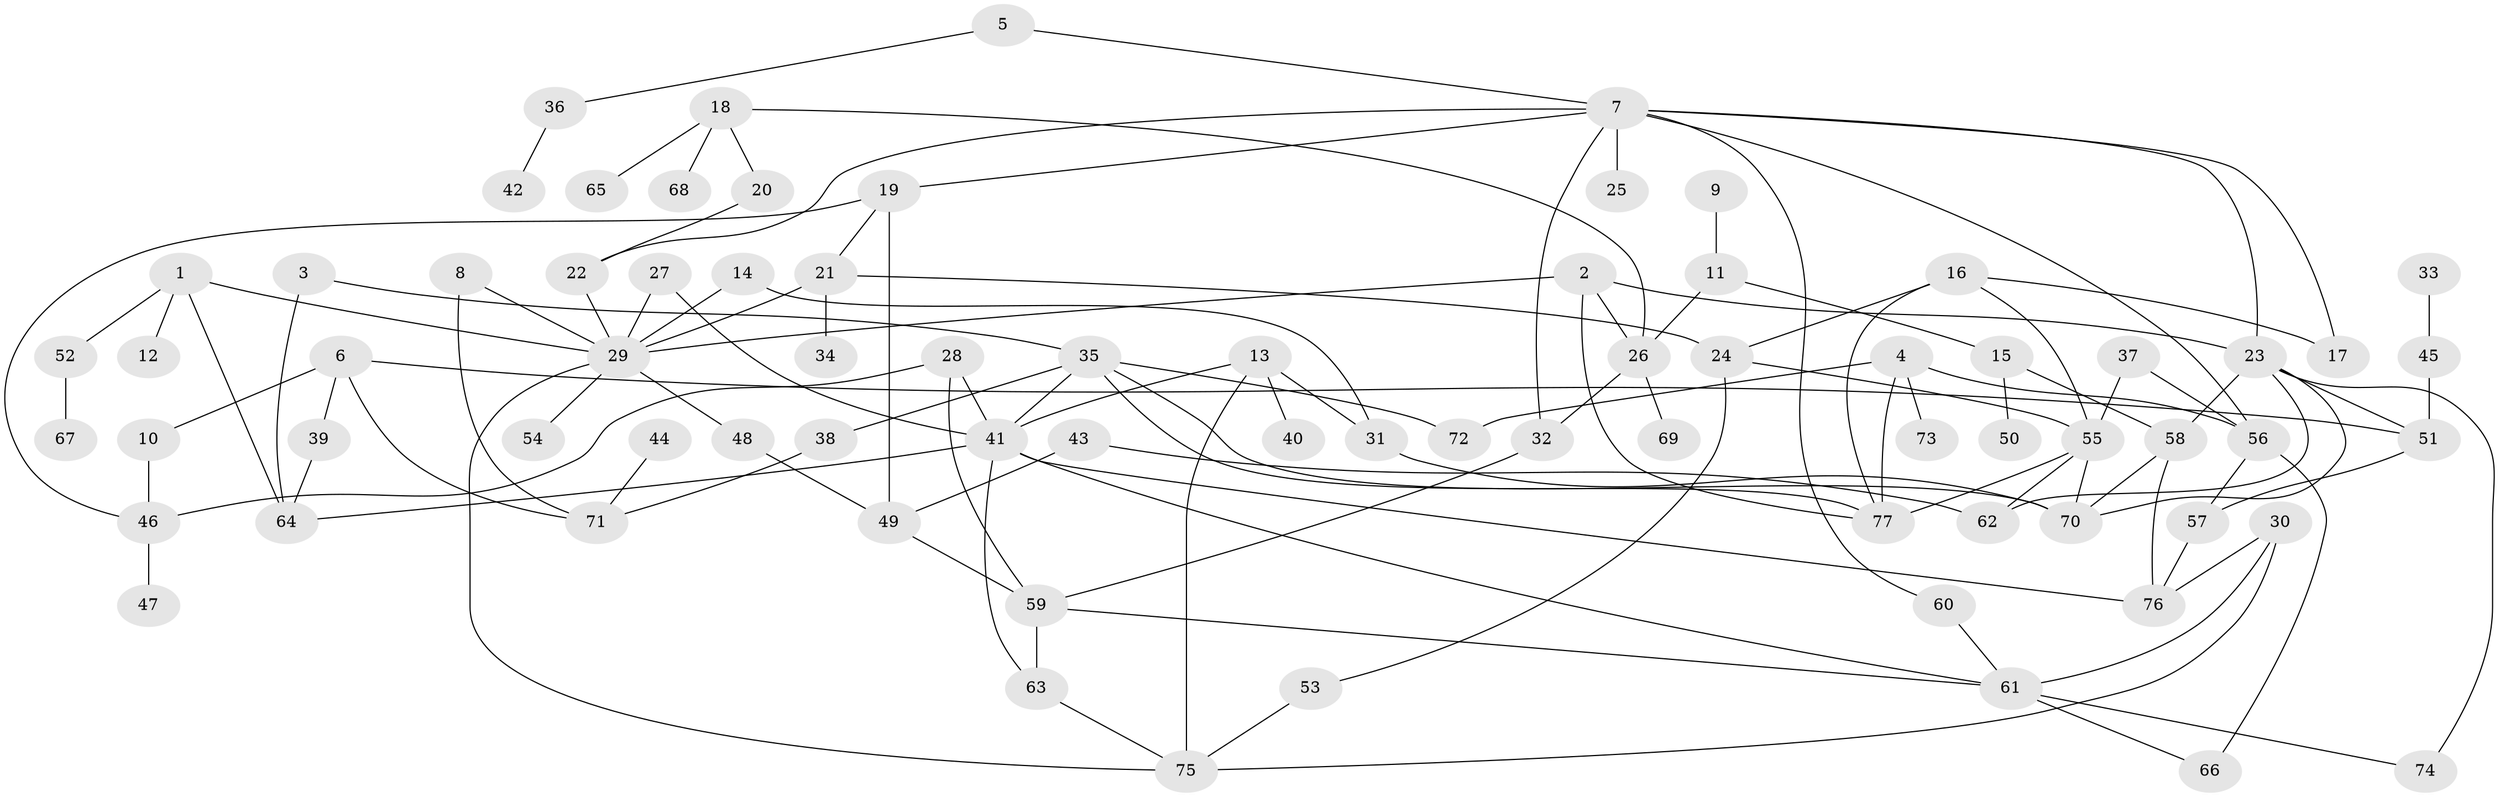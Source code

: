 // original degree distribution, {5: 0.07874015748031496, 11: 0.007874015748031496, 6: 0.03937007874015748, 10: 0.007874015748031496, 1: 0.2992125984251969, 4: 0.11811023622047244, 3: 0.14173228346456693, 2: 0.2992125984251969, 9: 0.007874015748031496}
// Generated by graph-tools (version 1.1) at 2025/36/03/04/25 23:36:00]
// undirected, 77 vertices, 119 edges
graph export_dot {
  node [color=gray90,style=filled];
  1;
  2;
  3;
  4;
  5;
  6;
  7;
  8;
  9;
  10;
  11;
  12;
  13;
  14;
  15;
  16;
  17;
  18;
  19;
  20;
  21;
  22;
  23;
  24;
  25;
  26;
  27;
  28;
  29;
  30;
  31;
  32;
  33;
  34;
  35;
  36;
  37;
  38;
  39;
  40;
  41;
  42;
  43;
  44;
  45;
  46;
  47;
  48;
  49;
  50;
  51;
  52;
  53;
  54;
  55;
  56;
  57;
  58;
  59;
  60;
  61;
  62;
  63;
  64;
  65;
  66;
  67;
  68;
  69;
  70;
  71;
  72;
  73;
  74;
  75;
  76;
  77;
  1 -- 12 [weight=1.0];
  1 -- 29 [weight=1.0];
  1 -- 52 [weight=1.0];
  1 -- 64 [weight=1.0];
  2 -- 23 [weight=1.0];
  2 -- 26 [weight=1.0];
  2 -- 29 [weight=1.0];
  2 -- 77 [weight=1.0];
  3 -- 35 [weight=1.0];
  3 -- 64 [weight=1.0];
  4 -- 56 [weight=1.0];
  4 -- 72 [weight=1.0];
  4 -- 73 [weight=1.0];
  4 -- 77 [weight=1.0];
  5 -- 7 [weight=1.0];
  5 -- 36 [weight=1.0];
  6 -- 10 [weight=1.0];
  6 -- 39 [weight=1.0];
  6 -- 51 [weight=1.0];
  6 -- 71 [weight=1.0];
  7 -- 17 [weight=1.0];
  7 -- 19 [weight=1.0];
  7 -- 22 [weight=1.0];
  7 -- 23 [weight=1.0];
  7 -- 25 [weight=1.0];
  7 -- 32 [weight=1.0];
  7 -- 56 [weight=1.0];
  7 -- 60 [weight=1.0];
  8 -- 29 [weight=1.0];
  8 -- 71 [weight=1.0];
  9 -- 11 [weight=1.0];
  10 -- 46 [weight=1.0];
  11 -- 15 [weight=1.0];
  11 -- 26 [weight=1.0];
  13 -- 31 [weight=1.0];
  13 -- 40 [weight=1.0];
  13 -- 41 [weight=1.0];
  13 -- 75 [weight=1.0];
  14 -- 29 [weight=1.0];
  14 -- 31 [weight=1.0];
  15 -- 50 [weight=1.0];
  15 -- 58 [weight=1.0];
  16 -- 17 [weight=1.0];
  16 -- 24 [weight=1.0];
  16 -- 55 [weight=1.0];
  16 -- 77 [weight=1.0];
  18 -- 20 [weight=1.0];
  18 -- 26 [weight=1.0];
  18 -- 65 [weight=1.0];
  18 -- 68 [weight=1.0];
  19 -- 21 [weight=1.0];
  19 -- 46 [weight=1.0];
  19 -- 49 [weight=1.0];
  20 -- 22 [weight=1.0];
  21 -- 24 [weight=1.0];
  21 -- 29 [weight=1.0];
  21 -- 34 [weight=1.0];
  22 -- 29 [weight=1.0];
  23 -- 51 [weight=1.0];
  23 -- 58 [weight=1.0];
  23 -- 62 [weight=1.0];
  23 -- 70 [weight=1.0];
  23 -- 74 [weight=1.0];
  24 -- 53 [weight=1.0];
  24 -- 55 [weight=1.0];
  26 -- 32 [weight=1.0];
  26 -- 69 [weight=1.0];
  27 -- 29 [weight=1.0];
  27 -- 41 [weight=1.0];
  28 -- 41 [weight=1.0];
  28 -- 46 [weight=1.0];
  28 -- 59 [weight=1.0];
  29 -- 48 [weight=1.0];
  29 -- 54 [weight=1.0];
  29 -- 75 [weight=1.0];
  30 -- 61 [weight=1.0];
  30 -- 75 [weight=1.0];
  30 -- 76 [weight=1.0];
  31 -- 70 [weight=1.0];
  32 -- 59 [weight=1.0];
  33 -- 45 [weight=1.0];
  35 -- 38 [weight=1.0];
  35 -- 41 [weight=1.0];
  35 -- 70 [weight=1.0];
  35 -- 72 [weight=1.0];
  35 -- 77 [weight=1.0];
  36 -- 42 [weight=1.0];
  37 -- 55 [weight=1.0];
  37 -- 56 [weight=1.0];
  38 -- 71 [weight=1.0];
  39 -- 64 [weight=1.0];
  41 -- 61 [weight=1.0];
  41 -- 63 [weight=1.0];
  41 -- 64 [weight=1.0];
  41 -- 76 [weight=1.0];
  43 -- 49 [weight=1.0];
  43 -- 62 [weight=1.0];
  44 -- 71 [weight=1.0];
  45 -- 51 [weight=1.0];
  46 -- 47 [weight=1.0];
  48 -- 49 [weight=1.0];
  49 -- 59 [weight=1.0];
  51 -- 57 [weight=1.0];
  52 -- 67 [weight=1.0];
  53 -- 75 [weight=1.0];
  55 -- 62 [weight=1.0];
  55 -- 70 [weight=1.0];
  55 -- 77 [weight=1.0];
  56 -- 57 [weight=1.0];
  56 -- 66 [weight=1.0];
  57 -- 76 [weight=1.0];
  58 -- 70 [weight=1.0];
  58 -- 76 [weight=1.0];
  59 -- 61 [weight=1.0];
  59 -- 63 [weight=1.0];
  60 -- 61 [weight=1.0];
  61 -- 66 [weight=1.0];
  61 -- 74 [weight=1.0];
  63 -- 75 [weight=1.0];
}
